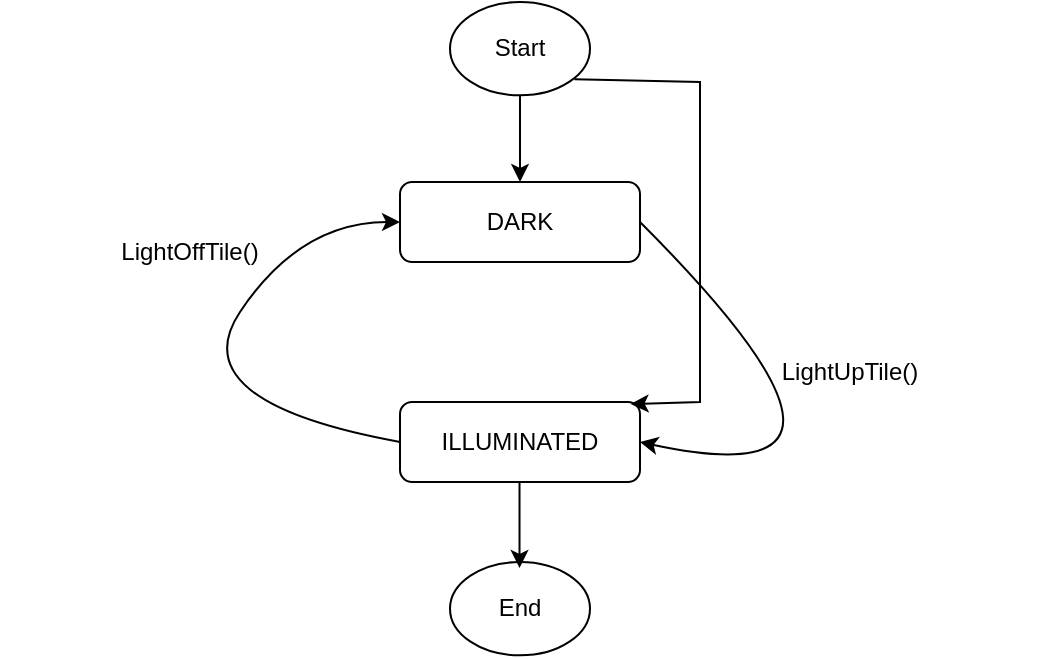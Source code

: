 <mxfile version="23.1.6" type="device">
  <diagram id="C5RBs43oDa-KdzZeNtuy" name="Page-1">
    <mxGraphModel dx="1075" dy="464" grid="1" gridSize="10" guides="1" tooltips="1" connect="1" arrows="1" fold="1" page="1" pageScale="1" pageWidth="827" pageHeight="1169" math="0" shadow="0">
      <root>
        <mxCell id="WIyWlLk6GJQsqaUBKTNV-0" />
        <mxCell id="WIyWlLk6GJQsqaUBKTNV-1" parent="WIyWlLk6GJQsqaUBKTNV-0" />
        <mxCell id="WIyWlLk6GJQsqaUBKTNV-3" value="DARK" style="rounded=1;whiteSpace=wrap;html=1;fontSize=12;glass=0;strokeWidth=1;shadow=0;" parent="WIyWlLk6GJQsqaUBKTNV-1" vertex="1">
          <mxGeometry x="200" y="100" width="120" height="40" as="geometry" />
        </mxCell>
        <mxCell id="WIyWlLk6GJQsqaUBKTNV-7" value="ILLUMINATED" style="rounded=1;whiteSpace=wrap;html=1;fontSize=12;glass=0;strokeWidth=1;shadow=0;" parent="WIyWlLk6GJQsqaUBKTNV-1" vertex="1">
          <mxGeometry x="200" y="210" width="120" height="40" as="geometry" />
        </mxCell>
        <mxCell id="Gh4L5dnVwbQJlV4LC3Zy-0" value="" style="curved=1;endArrow=classic;html=1;rounded=0;exitX=0;exitY=0.5;exitDx=0;exitDy=0;" edge="1" parent="WIyWlLk6GJQsqaUBKTNV-1" source="WIyWlLk6GJQsqaUBKTNV-7">
          <mxGeometry width="50" height="50" relative="1" as="geometry">
            <mxPoint x="160" y="230" as="sourcePoint" />
            <mxPoint x="200" y="120" as="targetPoint" />
            <Array as="points">
              <mxPoint x="90" y="210" />
              <mxPoint x="150" y="120" />
            </Array>
          </mxGeometry>
        </mxCell>
        <mxCell id="Gh4L5dnVwbQJlV4LC3Zy-1" value="" style="curved=1;endArrow=classic;html=1;rounded=0;entryX=1;entryY=0.5;entryDx=0;entryDy=0;" edge="1" parent="WIyWlLk6GJQsqaUBKTNV-1" target="WIyWlLk6GJQsqaUBKTNV-7">
          <mxGeometry width="50" height="50" relative="1" as="geometry">
            <mxPoint x="320" y="120" as="sourcePoint" />
            <mxPoint x="540" y="230" as="targetPoint" />
            <Array as="points">
              <mxPoint x="460" y="260" />
            </Array>
          </mxGeometry>
        </mxCell>
        <mxCell id="Gh4L5dnVwbQJlV4LC3Zy-2" value="" style="ellipse;whiteSpace=wrap;html=1;" vertex="1" parent="WIyWlLk6GJQsqaUBKTNV-1">
          <mxGeometry x="225" y="10" width="70" height="46.67" as="geometry" />
        </mxCell>
        <mxCell id="Gh4L5dnVwbQJlV4LC3Zy-3" value="" style="ellipse;whiteSpace=wrap;html=1;" vertex="1" parent="WIyWlLk6GJQsqaUBKTNV-1">
          <mxGeometry x="225" y="290" width="70" height="46.67" as="geometry" />
        </mxCell>
        <mxCell id="Gh4L5dnVwbQJlV4LC3Zy-4" value="" style="endArrow=classic;html=1;rounded=0;exitX=0.5;exitY=1;exitDx=0;exitDy=0;" edge="1" parent="WIyWlLk6GJQsqaUBKTNV-1" source="Gh4L5dnVwbQJlV4LC3Zy-2" target="WIyWlLk6GJQsqaUBKTNV-3">
          <mxGeometry width="50" height="50" relative="1" as="geometry">
            <mxPoint x="300" y="70" as="sourcePoint" />
            <mxPoint x="370" y="110" as="targetPoint" />
            <Array as="points">
              <mxPoint x="260" y="80" />
            </Array>
          </mxGeometry>
        </mxCell>
        <mxCell id="Gh4L5dnVwbQJlV4LC3Zy-5" value="" style="endArrow=classic;html=1;rounded=0;exitX=0.5;exitY=1;exitDx=0;exitDy=0;" edge="1" parent="WIyWlLk6GJQsqaUBKTNV-1">
          <mxGeometry width="50" height="50" relative="1" as="geometry">
            <mxPoint x="259.76" y="250" as="sourcePoint" />
            <mxPoint x="259.76" y="293" as="targetPoint" />
            <Array as="points">
              <mxPoint x="259.76" y="273" />
            </Array>
          </mxGeometry>
        </mxCell>
        <mxCell id="Gh4L5dnVwbQJlV4LC3Zy-7" value="" style="endArrow=classic;html=1;rounded=0;exitX=0.889;exitY=0.827;exitDx=0;exitDy=0;exitPerimeter=0;entryX=0.961;entryY=0.025;entryDx=0;entryDy=0;entryPerimeter=0;fillColor=#FF8000;" edge="1" parent="WIyWlLk6GJQsqaUBKTNV-1" source="Gh4L5dnVwbQJlV4LC3Zy-2" target="WIyWlLk6GJQsqaUBKTNV-7">
          <mxGeometry width="50" height="50" relative="1" as="geometry">
            <mxPoint x="290.03" y="50.326" as="sourcePoint" />
            <mxPoint x="390" y="160" as="targetPoint" />
            <Array as="points">
              <mxPoint x="350" y="50" />
              <mxPoint x="350" y="210" />
            </Array>
          </mxGeometry>
        </mxCell>
        <mxCell id="Gh4L5dnVwbQJlV4LC3Zy-8" value="Start" style="text;html=1;align=center;verticalAlign=middle;whiteSpace=wrap;rounded=0;" vertex="1" parent="WIyWlLk6GJQsqaUBKTNV-1">
          <mxGeometry x="230" y="18.33" width="60" height="30" as="geometry" />
        </mxCell>
        <mxCell id="Gh4L5dnVwbQJlV4LC3Zy-10" value="End" style="text;html=1;align=center;verticalAlign=middle;whiteSpace=wrap;rounded=0;" vertex="1" parent="WIyWlLk6GJQsqaUBKTNV-1">
          <mxGeometry x="230" y="298.33" width="60" height="30" as="geometry" />
        </mxCell>
        <mxCell id="Gh4L5dnVwbQJlV4LC3Zy-11" value="LightUpTile()" style="text;html=1;align=center;verticalAlign=middle;whiteSpace=wrap;rounded=0;" vertex="1" parent="WIyWlLk6GJQsqaUBKTNV-1">
          <mxGeometry x="330" y="180" width="190" height="30" as="geometry" />
        </mxCell>
        <mxCell id="Gh4L5dnVwbQJlV4LC3Zy-12" value="LightOffTile()" style="text;html=1;align=center;verticalAlign=middle;whiteSpace=wrap;rounded=0;" vertex="1" parent="WIyWlLk6GJQsqaUBKTNV-1">
          <mxGeometry y="120" width="190" height="30" as="geometry" />
        </mxCell>
      </root>
    </mxGraphModel>
  </diagram>
</mxfile>
